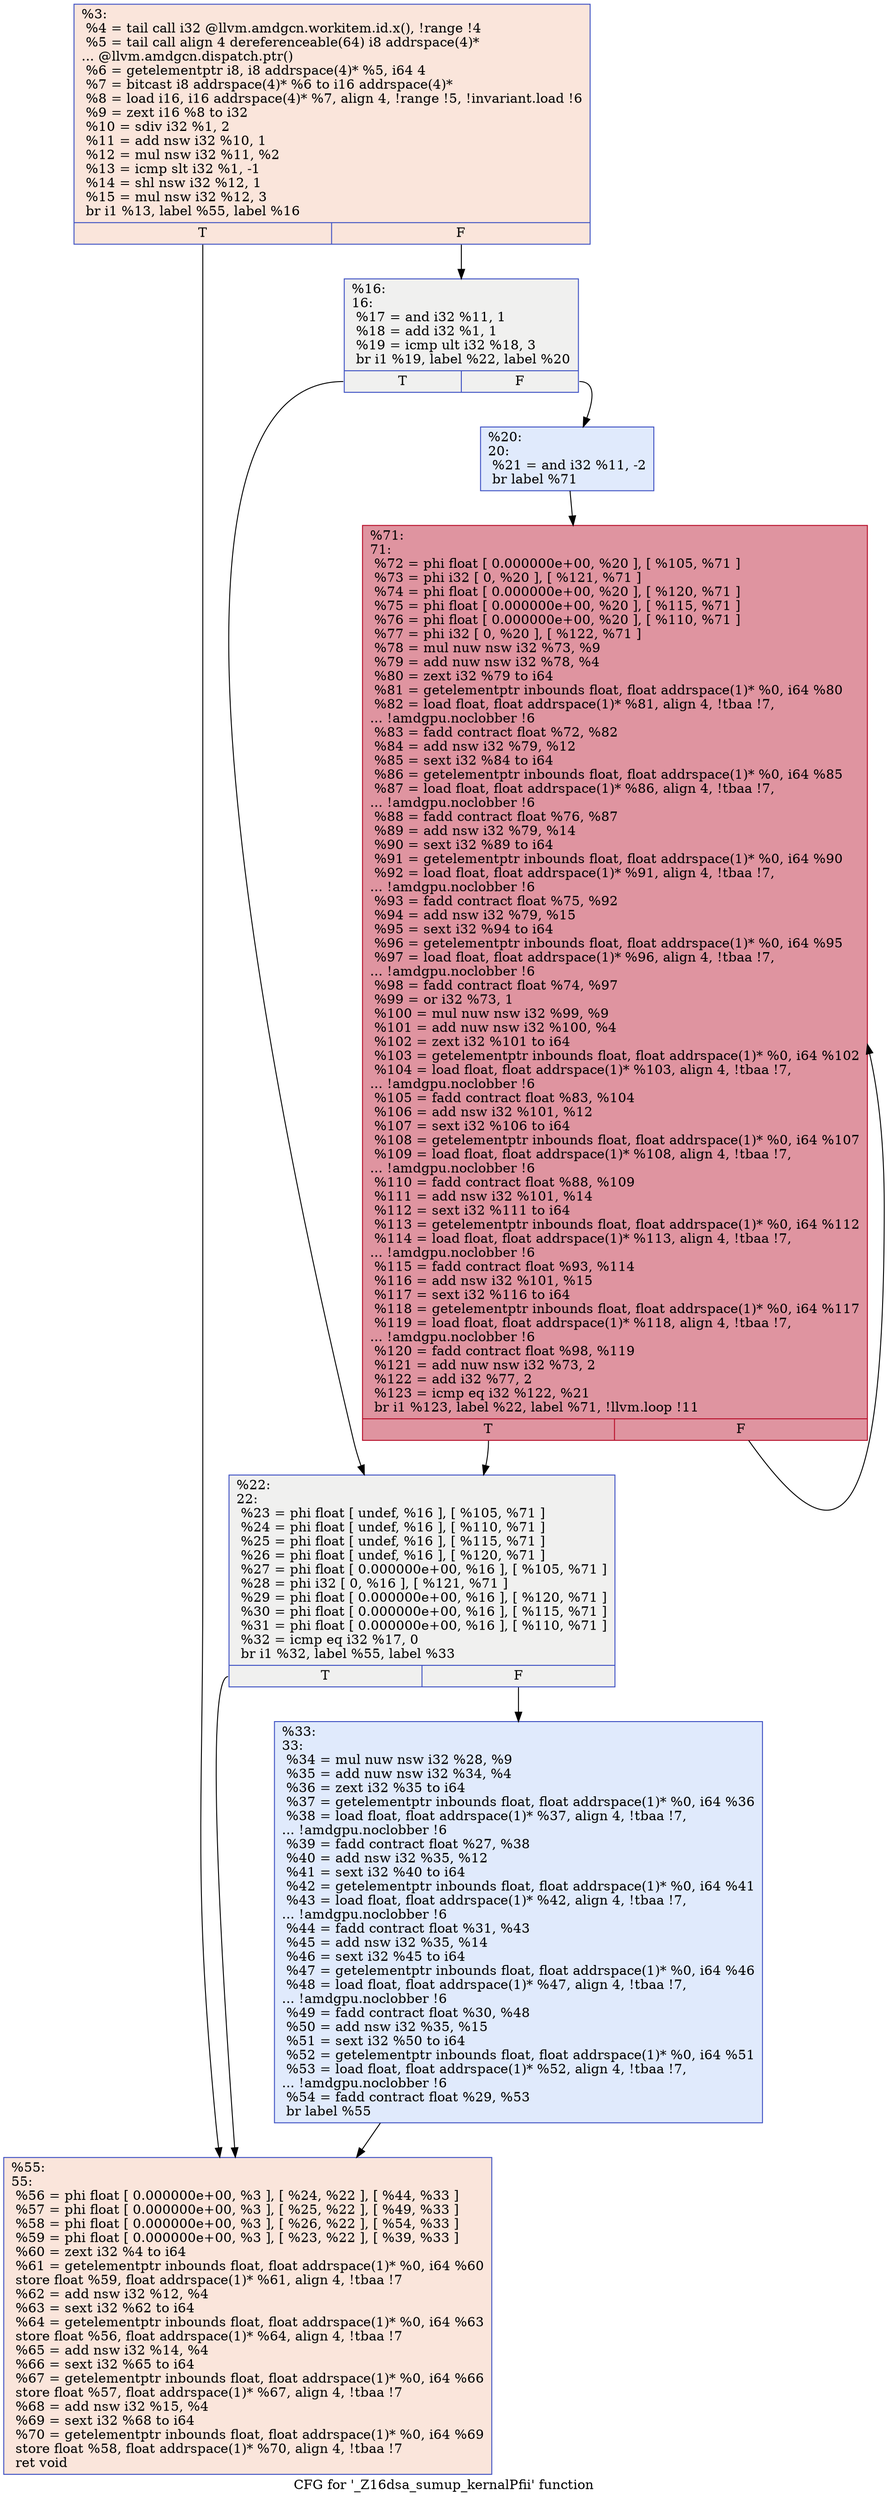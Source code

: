 digraph "CFG for '_Z16dsa_sumup_kernalPfii' function" {
	label="CFG for '_Z16dsa_sumup_kernalPfii' function";

	Node0x5fa33d0 [shape=record,color="#3d50c3ff", style=filled, fillcolor="#f4c5ad70",label="{%3:\l  %4 = tail call i32 @llvm.amdgcn.workitem.id.x(), !range !4\l  %5 = tail call align 4 dereferenceable(64) i8 addrspace(4)*\l... @llvm.amdgcn.dispatch.ptr()\l  %6 = getelementptr i8, i8 addrspace(4)* %5, i64 4\l  %7 = bitcast i8 addrspace(4)* %6 to i16 addrspace(4)*\l  %8 = load i16, i16 addrspace(4)* %7, align 4, !range !5, !invariant.load !6\l  %9 = zext i16 %8 to i32\l  %10 = sdiv i32 %1, 2\l  %11 = add nsw i32 %10, 1\l  %12 = mul nsw i32 %11, %2\l  %13 = icmp slt i32 %1, -1\l  %14 = shl nsw i32 %12, 1\l  %15 = mul nsw i32 %12, 3\l  br i1 %13, label %55, label %16\l|{<s0>T|<s1>F}}"];
	Node0x5fa33d0:s0 -> Node0x5fa4130;
	Node0x5fa33d0:s1 -> Node0x5fa5360;
	Node0x5fa5360 [shape=record,color="#3d50c3ff", style=filled, fillcolor="#dedcdb70",label="{%16:\l16:                                               \l  %17 = and i32 %11, 1\l  %18 = add i32 %1, 1\l  %19 = icmp ult i32 %18, 3\l  br i1 %19, label %22, label %20\l|{<s0>T|<s1>F}}"];
	Node0x5fa5360:s0 -> Node0x5fa56d0;
	Node0x5fa5360:s1 -> Node0x5fa5720;
	Node0x5fa5720 [shape=record,color="#3d50c3ff", style=filled, fillcolor="#b9d0f970",label="{%20:\l20:                                               \l  %21 = and i32 %11, -2\l  br label %71\l}"];
	Node0x5fa5720 -> Node0x5fa5920;
	Node0x5fa56d0 [shape=record,color="#3d50c3ff", style=filled, fillcolor="#dedcdb70",label="{%22:\l22:                                               \l  %23 = phi float [ undef, %16 ], [ %105, %71 ]\l  %24 = phi float [ undef, %16 ], [ %110, %71 ]\l  %25 = phi float [ undef, %16 ], [ %115, %71 ]\l  %26 = phi float [ undef, %16 ], [ %120, %71 ]\l  %27 = phi float [ 0.000000e+00, %16 ], [ %105, %71 ]\l  %28 = phi i32 [ 0, %16 ], [ %121, %71 ]\l  %29 = phi float [ 0.000000e+00, %16 ], [ %120, %71 ]\l  %30 = phi float [ 0.000000e+00, %16 ], [ %115, %71 ]\l  %31 = phi float [ 0.000000e+00, %16 ], [ %110, %71 ]\l  %32 = icmp eq i32 %17, 0\l  br i1 %32, label %55, label %33\l|{<s0>T|<s1>F}}"];
	Node0x5fa56d0:s0 -> Node0x5fa4130;
	Node0x5fa56d0:s1 -> Node0x5fa54a0;
	Node0x5fa54a0 [shape=record,color="#3d50c3ff", style=filled, fillcolor="#b9d0f970",label="{%33:\l33:                                               \l  %34 = mul nuw nsw i32 %28, %9\l  %35 = add nuw nsw i32 %34, %4\l  %36 = zext i32 %35 to i64\l  %37 = getelementptr inbounds float, float addrspace(1)* %0, i64 %36\l  %38 = load float, float addrspace(1)* %37, align 4, !tbaa !7,\l... !amdgpu.noclobber !6\l  %39 = fadd contract float %27, %38\l  %40 = add nsw i32 %35, %12\l  %41 = sext i32 %40 to i64\l  %42 = getelementptr inbounds float, float addrspace(1)* %0, i64 %41\l  %43 = load float, float addrspace(1)* %42, align 4, !tbaa !7,\l... !amdgpu.noclobber !6\l  %44 = fadd contract float %31, %43\l  %45 = add nsw i32 %35, %14\l  %46 = sext i32 %45 to i64\l  %47 = getelementptr inbounds float, float addrspace(1)* %0, i64 %46\l  %48 = load float, float addrspace(1)* %47, align 4, !tbaa !7,\l... !amdgpu.noclobber !6\l  %49 = fadd contract float %30, %48\l  %50 = add nsw i32 %35, %15\l  %51 = sext i32 %50 to i64\l  %52 = getelementptr inbounds float, float addrspace(1)* %0, i64 %51\l  %53 = load float, float addrspace(1)* %52, align 4, !tbaa !7,\l... !amdgpu.noclobber !6\l  %54 = fadd contract float %29, %53\l  br label %55\l}"];
	Node0x5fa54a0 -> Node0x5fa4130;
	Node0x5fa4130 [shape=record,color="#3d50c3ff", style=filled, fillcolor="#f4c5ad70",label="{%55:\l55:                                               \l  %56 = phi float [ 0.000000e+00, %3 ], [ %24, %22 ], [ %44, %33 ]\l  %57 = phi float [ 0.000000e+00, %3 ], [ %25, %22 ], [ %49, %33 ]\l  %58 = phi float [ 0.000000e+00, %3 ], [ %26, %22 ], [ %54, %33 ]\l  %59 = phi float [ 0.000000e+00, %3 ], [ %23, %22 ], [ %39, %33 ]\l  %60 = zext i32 %4 to i64\l  %61 = getelementptr inbounds float, float addrspace(1)* %0, i64 %60\l  store float %59, float addrspace(1)* %61, align 4, !tbaa !7\l  %62 = add nsw i32 %12, %4\l  %63 = sext i32 %62 to i64\l  %64 = getelementptr inbounds float, float addrspace(1)* %0, i64 %63\l  store float %56, float addrspace(1)* %64, align 4, !tbaa !7\l  %65 = add nsw i32 %14, %4\l  %66 = sext i32 %65 to i64\l  %67 = getelementptr inbounds float, float addrspace(1)* %0, i64 %66\l  store float %57, float addrspace(1)* %67, align 4, !tbaa !7\l  %68 = add nsw i32 %15, %4\l  %69 = sext i32 %68 to i64\l  %70 = getelementptr inbounds float, float addrspace(1)* %0, i64 %69\l  store float %58, float addrspace(1)* %70, align 4, !tbaa !7\l  ret void\l}"];
	Node0x5fa5920 [shape=record,color="#b70d28ff", style=filled, fillcolor="#b70d2870",label="{%71:\l71:                                               \l  %72 = phi float [ 0.000000e+00, %20 ], [ %105, %71 ]\l  %73 = phi i32 [ 0, %20 ], [ %121, %71 ]\l  %74 = phi float [ 0.000000e+00, %20 ], [ %120, %71 ]\l  %75 = phi float [ 0.000000e+00, %20 ], [ %115, %71 ]\l  %76 = phi float [ 0.000000e+00, %20 ], [ %110, %71 ]\l  %77 = phi i32 [ 0, %20 ], [ %122, %71 ]\l  %78 = mul nuw nsw i32 %73, %9\l  %79 = add nuw nsw i32 %78, %4\l  %80 = zext i32 %79 to i64\l  %81 = getelementptr inbounds float, float addrspace(1)* %0, i64 %80\l  %82 = load float, float addrspace(1)* %81, align 4, !tbaa !7,\l... !amdgpu.noclobber !6\l  %83 = fadd contract float %72, %82\l  %84 = add nsw i32 %79, %12\l  %85 = sext i32 %84 to i64\l  %86 = getelementptr inbounds float, float addrspace(1)* %0, i64 %85\l  %87 = load float, float addrspace(1)* %86, align 4, !tbaa !7,\l... !amdgpu.noclobber !6\l  %88 = fadd contract float %76, %87\l  %89 = add nsw i32 %79, %14\l  %90 = sext i32 %89 to i64\l  %91 = getelementptr inbounds float, float addrspace(1)* %0, i64 %90\l  %92 = load float, float addrspace(1)* %91, align 4, !tbaa !7,\l... !amdgpu.noclobber !6\l  %93 = fadd contract float %75, %92\l  %94 = add nsw i32 %79, %15\l  %95 = sext i32 %94 to i64\l  %96 = getelementptr inbounds float, float addrspace(1)* %0, i64 %95\l  %97 = load float, float addrspace(1)* %96, align 4, !tbaa !7,\l... !amdgpu.noclobber !6\l  %98 = fadd contract float %74, %97\l  %99 = or i32 %73, 1\l  %100 = mul nuw nsw i32 %99, %9\l  %101 = add nuw nsw i32 %100, %4\l  %102 = zext i32 %101 to i64\l  %103 = getelementptr inbounds float, float addrspace(1)* %0, i64 %102\l  %104 = load float, float addrspace(1)* %103, align 4, !tbaa !7,\l... !amdgpu.noclobber !6\l  %105 = fadd contract float %83, %104\l  %106 = add nsw i32 %101, %12\l  %107 = sext i32 %106 to i64\l  %108 = getelementptr inbounds float, float addrspace(1)* %0, i64 %107\l  %109 = load float, float addrspace(1)* %108, align 4, !tbaa !7,\l... !amdgpu.noclobber !6\l  %110 = fadd contract float %88, %109\l  %111 = add nsw i32 %101, %14\l  %112 = sext i32 %111 to i64\l  %113 = getelementptr inbounds float, float addrspace(1)* %0, i64 %112\l  %114 = load float, float addrspace(1)* %113, align 4, !tbaa !7,\l... !amdgpu.noclobber !6\l  %115 = fadd contract float %93, %114\l  %116 = add nsw i32 %101, %15\l  %117 = sext i32 %116 to i64\l  %118 = getelementptr inbounds float, float addrspace(1)* %0, i64 %117\l  %119 = load float, float addrspace(1)* %118, align 4, !tbaa !7,\l... !amdgpu.noclobber !6\l  %120 = fadd contract float %98, %119\l  %121 = add nuw nsw i32 %73, 2\l  %122 = add i32 %77, 2\l  %123 = icmp eq i32 %122, %21\l  br i1 %123, label %22, label %71, !llvm.loop !11\l|{<s0>T|<s1>F}}"];
	Node0x5fa5920:s0 -> Node0x5fa56d0;
	Node0x5fa5920:s1 -> Node0x5fa5920;
}
